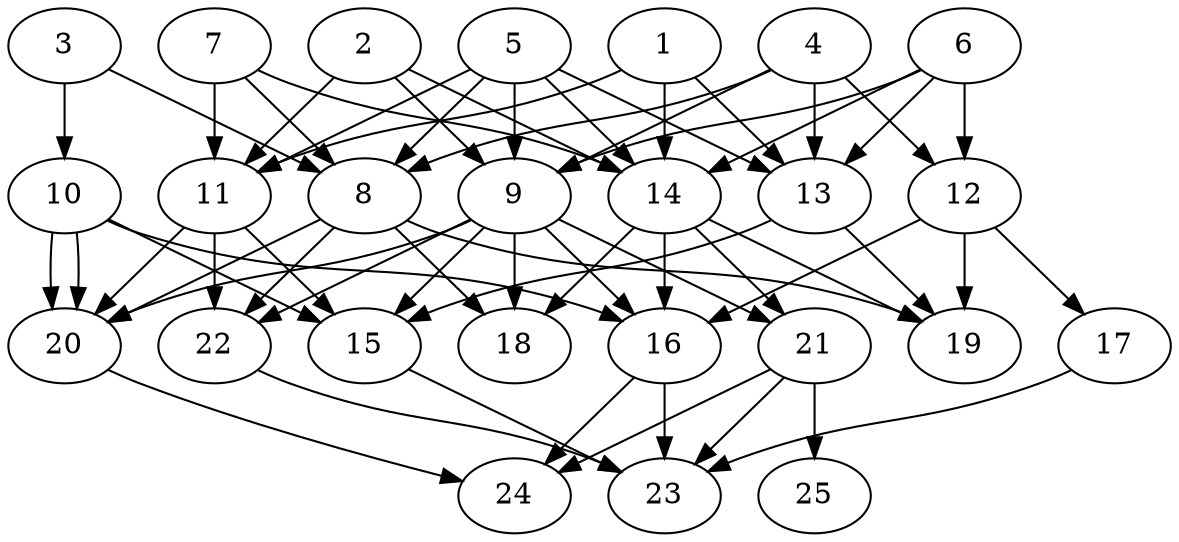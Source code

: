// DAG automatically generated by daggen at Thu Oct  3 14:00:39 2019
// ./daggen --dot -n 25 --ccr 0.4 --fat 0.7 --regular 0.7 --density 0.7 --mindata 5242880 --maxdata 52428800 
digraph G {
  1 [size="122938880", alpha="0.18", expect_size="49175552"] 
  1 -> 11 [size ="49175552"]
  1 -> 13 [size ="49175552"]
  1 -> 14 [size ="49175552"]
  2 [size="78499840", alpha="0.16", expect_size="31399936"] 
  2 -> 9 [size ="31399936"]
  2 -> 11 [size ="31399936"]
  2 -> 14 [size ="31399936"]
  3 [size="43072000", alpha="0.02", expect_size="17228800"] 
  3 -> 8 [size ="17228800"]
  3 -> 10 [size ="17228800"]
  4 [size="117729280", alpha="0.12", expect_size="47091712"] 
  4 -> 8 [size ="47091712"]
  4 -> 9 [size ="47091712"]
  4 -> 12 [size ="47091712"]
  4 -> 13 [size ="47091712"]
  5 [size="77998080", alpha="0.03", expect_size="31199232"] 
  5 -> 8 [size ="31199232"]
  5 -> 9 [size ="31199232"]
  5 -> 11 [size ="31199232"]
  5 -> 13 [size ="31199232"]
  5 -> 14 [size ="31199232"]
  6 [size="53032960", alpha="0.15", expect_size="21213184"] 
  6 -> 9 [size ="21213184"]
  6 -> 12 [size ="21213184"]
  6 -> 13 [size ="21213184"]
  6 -> 14 [size ="21213184"]
  7 [size="114347520", alpha="0.11", expect_size="45739008"] 
  7 -> 8 [size ="45739008"]
  7 -> 11 [size ="45739008"]
  7 -> 14 [size ="45739008"]
  8 [size="60139520", alpha="0.03", expect_size="24055808"] 
  8 -> 18 [size ="24055808"]
  8 -> 19 [size ="24055808"]
  8 -> 20 [size ="24055808"]
  8 -> 22 [size ="24055808"]
  9 [size="85470720", alpha="0.09", expect_size="34188288"] 
  9 -> 15 [size ="34188288"]
  9 -> 16 [size ="34188288"]
  9 -> 18 [size ="34188288"]
  9 -> 20 [size ="34188288"]
  9 -> 21 [size ="34188288"]
  9 -> 22 [size ="34188288"]
  10 [size="109184000", alpha="0.18", expect_size="43673600"] 
  10 -> 15 [size ="43673600"]
  10 -> 16 [size ="43673600"]
  10 -> 20 [size ="43673600"]
  10 -> 20 [size ="43673600"]
  11 [size="55265280", alpha="0.04", expect_size="22106112"] 
  11 -> 15 [size ="22106112"]
  11 -> 20 [size ="22106112"]
  11 -> 22 [size ="22106112"]
  12 [size="43356160", alpha="0.15", expect_size="17342464"] 
  12 -> 16 [size ="17342464"]
  12 -> 17 [size ="17342464"]
  12 -> 19 [size ="17342464"]
  13 [size="18964480", alpha="0.06", expect_size="7585792"] 
  13 -> 15 [size ="7585792"]
  13 -> 19 [size ="7585792"]
  14 [size="29724160", alpha="0.09", expect_size="11889664"] 
  14 -> 16 [size ="11889664"]
  14 -> 18 [size ="11889664"]
  14 -> 19 [size ="11889664"]
  14 -> 21 [size ="11889664"]
  15 [size="101324800", alpha="0.07", expect_size="40529920"] 
  15 -> 23 [size ="40529920"]
  16 [size="117780480", alpha="0.03", expect_size="47112192"] 
  16 -> 23 [size ="47112192"]
  16 -> 24 [size ="47112192"]
  17 [size="89221120", alpha="0.04", expect_size="35688448"] 
  17 -> 23 [size ="35688448"]
  18 [size="34204160", alpha="0.05", expect_size="13681664"] 
  19 [size="52879360", alpha="0.00", expect_size="21151744"] 
  20 [size="106682880", alpha="0.02", expect_size="42673152"] 
  20 -> 24 [size ="42673152"]
  21 [size="96151040", alpha="0.02", expect_size="38460416"] 
  21 -> 23 [size ="38460416"]
  21 -> 24 [size ="38460416"]
  21 -> 25 [size ="38460416"]
  22 [size="117836800", alpha="0.12", expect_size="47134720"] 
  22 -> 23 [size ="47134720"]
  23 [size="86330880", alpha="0.08", expect_size="34532352"] 
  24 [size="122672640", alpha="0.02", expect_size="49069056"] 
  25 [size="58762240", alpha="0.07", expect_size="23504896"] 
}
